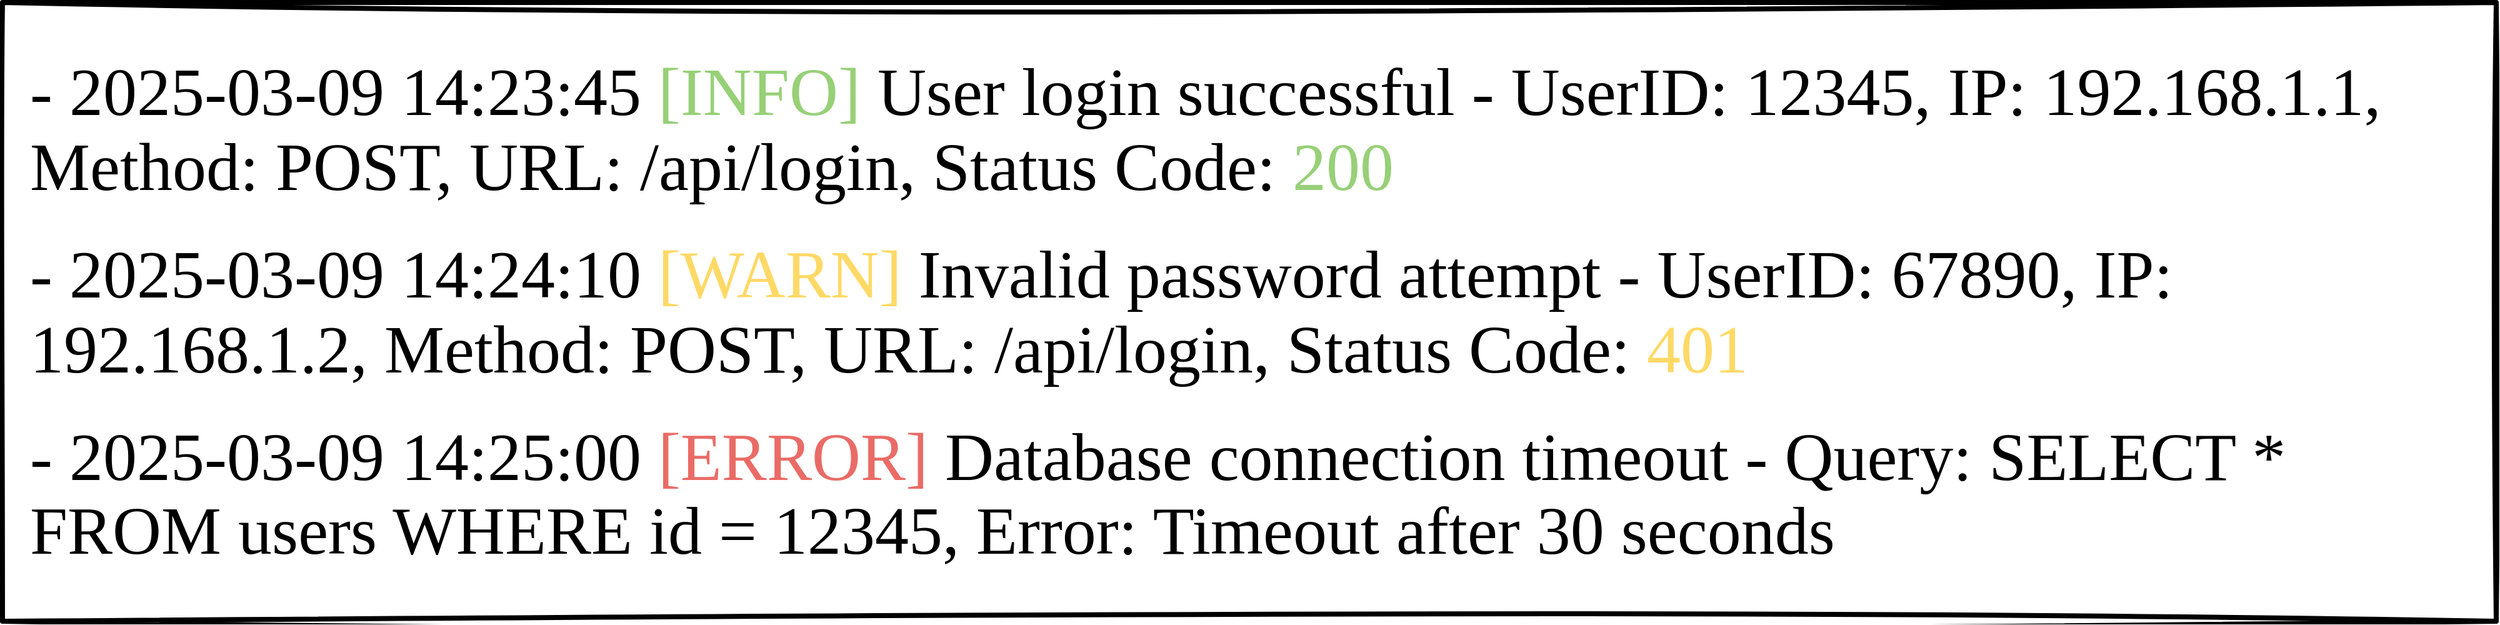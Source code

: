 <mxfile version="26.1.0">
  <diagram name="第 1 页" id="xYbl_k9Ezs9PNRsfZ94o">
    <mxGraphModel dx="5630" dy="2858" grid="0" gridSize="10" guides="1" tooltips="1" connect="1" arrows="1" fold="1" page="0" pageScale="1" pageWidth="827" pageHeight="1169" math="0" shadow="0">
      <root>
        <mxCell id="0" />
        <mxCell id="1" parent="0" />
        <mxCell id="AnunHyrTY3Pm7SSnpfB9-1" value="&lt;div style=&quot;line-height: 110%;&quot;&gt;&lt;font face=&quot;Comic Sans MS&quot; style=&quot;font-size: 54px; line-height: 110%;&quot;&gt;- 2025-03-09 14:23:45 &lt;font style=&quot;color: rgb(151, 208, 119);&quot;&gt;[INFO]&lt;/font&gt; User login successful - UserID: 12345, IP: 192.168.1.1, Method: POST, URL: /api/login, Status Code: &lt;font style=&quot;color: rgb(151, 208, 119);&quot;&gt;200&lt;/font&gt;&lt;/font&gt;&lt;div&gt;&lt;font face=&quot;Comic Sans MS&quot; style=&quot;font-size: 54px;&quot;&gt;&lt;br&gt;&lt;/font&gt;&lt;div&gt;&lt;font face=&quot;Comic Sans MS&quot; style=&quot;font-size: 54px; line-height: 110%;&quot;&gt;- 2025-03-09 14:24:10 &lt;font style=&quot;color: rgb(255, 217, 102);&quot;&gt;[WARN]&lt;/font&gt; Invalid password attempt - UserID: 67890, IP: 192.168.1.2, Method: POST, URL: /api/login, Status Code: &lt;font style=&quot;color: rgb(255, 217, 102);&quot;&gt;401&lt;/font&gt;&lt;/font&gt;&lt;/div&gt;&lt;div&gt;&lt;font face=&quot;Comic Sans MS&quot; style=&quot;font-size: 54px;&quot;&gt;&lt;br&gt;&lt;/font&gt;&lt;/div&gt;&lt;div&gt;&lt;font face=&quot;Comic Sans MS&quot; style=&quot;font-size: 54px; line-height: 110%;&quot;&gt;- 2025-03-09 14:25:00 &lt;font style=&quot;color: rgb(234, 107, 102);&quot;&gt;[ERROR]&lt;/font&gt; Database connection timeout - Query: SELECT * FROM users WHERE id = 12345, Error: Timeout after 30 seconds&lt;/font&gt;&lt;/div&gt;&lt;/div&gt;&lt;/div&gt;" style="rounded=0;whiteSpace=wrap;html=1;strokeWidth=4;align=left;sketch=1;curveFitting=1;jiggle=2;spacingLeft=20;spacingRight=20;" vertex="1" parent="1">
          <mxGeometry x="-559" y="379" width="1995" height="495" as="geometry" />
        </mxCell>
      </root>
    </mxGraphModel>
  </diagram>
</mxfile>
